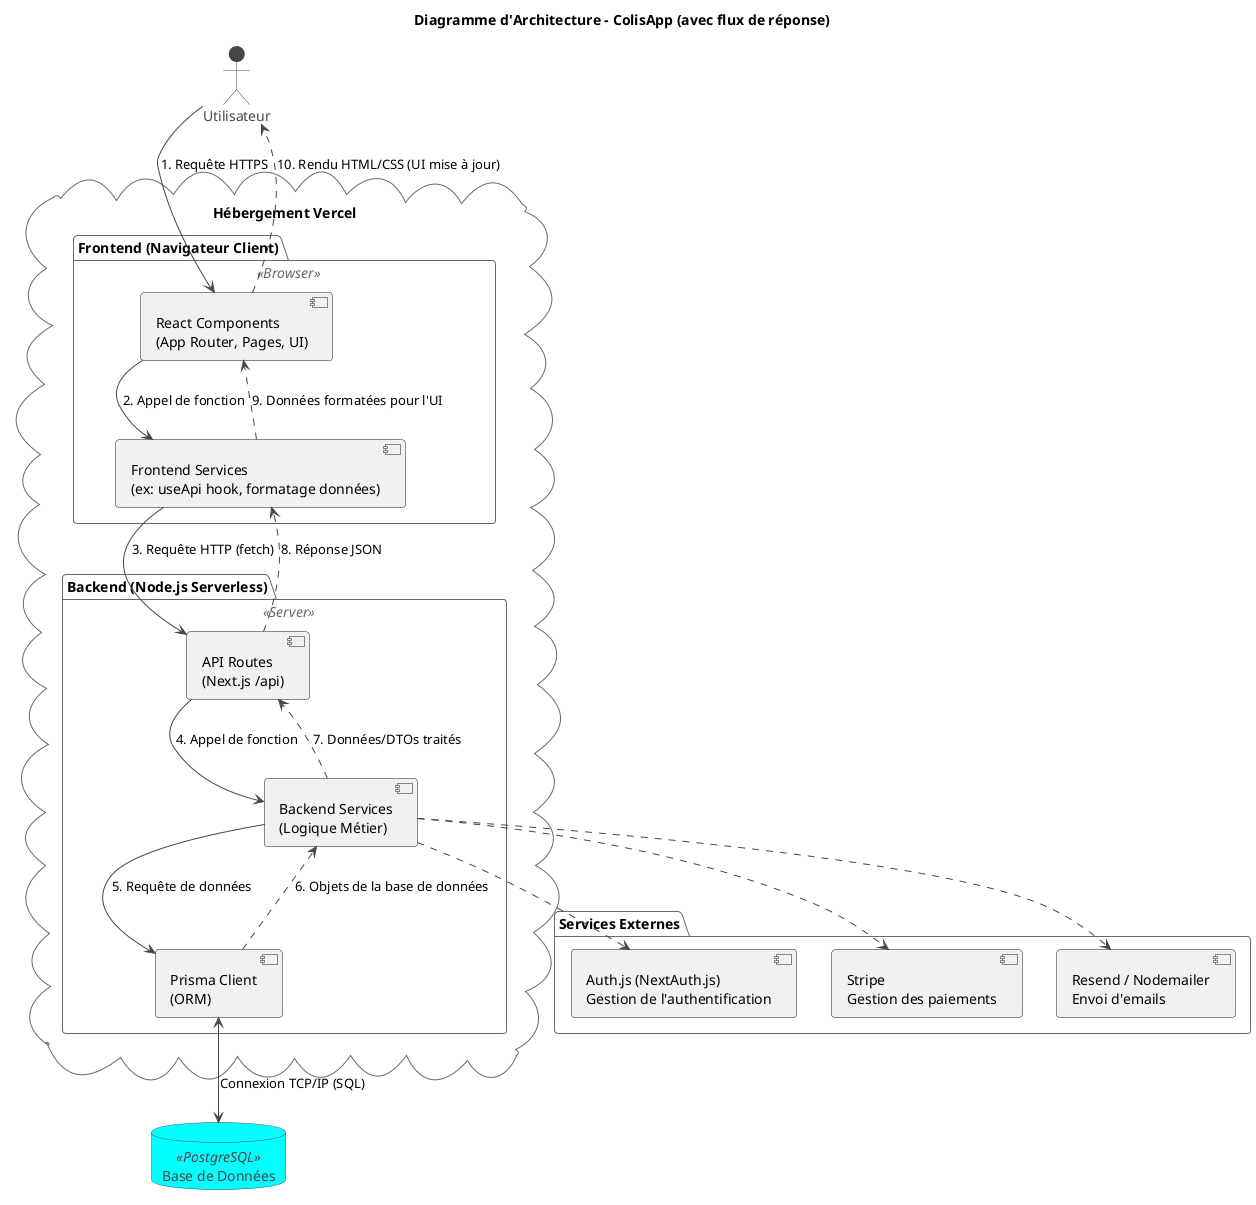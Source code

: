 @startuml
!theme vibrant

title Diagramme d'Architecture - ColisApp (avec flux de réponse)

actor "Utilisateur" as user

cloud "Hébergement Vercel" {
    package "Frontend (Navigateur Client)" <<Browser>> {
        [React Components\n(App Router, Pages, UI)] as frontend_comps
        [Frontend Services\n(ex: useApi hook, formatage données)] as frontend_services
    }

    package "Backend (Node.js Serverless)" <<Server>> {
        [API Routes\n(Next.js /api)] as api
        [Backend Services\n(Logique Métier)] as backend_services
        [Prisma Client\n(ORM)] as prisma
    }

    ' Flux de la requête (flèches pleines)
    user --> frontend_comps : 1. Requête HTTPS
    frontend_comps --> frontend_services : 2. Appel de fonction
    frontend_services --> api : 3. Requête HTTP (fetch)
    api --> backend_services : 4. Appel de fonction
    backend_services --> prisma : 5. Requête de données
    
    ' Flux de la réponse (flèches pointillées)
    prisma .-> backend_services : 6. Objets de la base de données
    backend_services .-> api : 7. Données/DTOs traités
    api .--> frontend_services : 8. Réponse JSON
    frontend_services .-> frontend_comps : 9. Données formatées pour l'UI
    frontend_comps .-> user : 10. Rendu HTML/CSS (UI mise à jour)
}

database "Base de Données" as db <<PostgreSQL>>
prisma <--> db : Connexion TCP/IP (SQL)

package "Services Externes" {
    [Auth.js (NextAuth.js)\nGestion de l'authentification] as nextauth
    [Stripe\nGestion des paiements] as stripe
    [Resend / Nodemailer\nEnvoi d'emails] as mailer
}

backend_services ..> nextauth
backend_services ..> stripe
backend_services ..> mailer

@enduml
